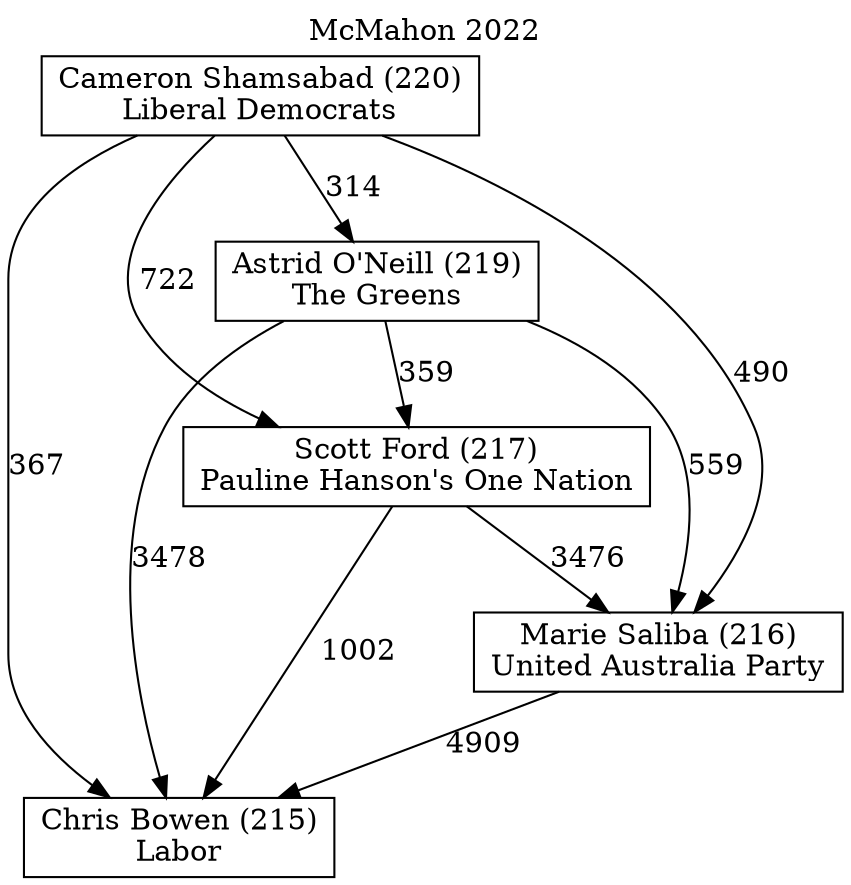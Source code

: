 // House preference flow
digraph "Chris Bowen (215)_McMahon_2022" {
	graph [label="McMahon 2022" labelloc=t mclimit=10]
	node [shape=box]
	"Astrid O'Neill (219)" [label="Astrid O'Neill (219)
The Greens"]
	"Cameron Shamsabad (220)" [label="Cameron Shamsabad (220)
Liberal Democrats"]
	"Chris Bowen (215)" [label="Chris Bowen (215)
Labor"]
	"Marie Saliba (216)" [label="Marie Saliba (216)
United Australia Party"]
	"Scott Ford (217)" [label="Scott Ford (217)
Pauline Hanson's One Nation"]
	"Astrid O'Neill (219)" -> "Chris Bowen (215)" [label=3478]
	"Astrid O'Neill (219)" -> "Marie Saliba (216)" [label=559]
	"Astrid O'Neill (219)" -> "Scott Ford (217)" [label=359]
	"Cameron Shamsabad (220)" -> "Astrid O'Neill (219)" [label=314]
	"Cameron Shamsabad (220)" -> "Chris Bowen (215)" [label=367]
	"Cameron Shamsabad (220)" -> "Marie Saliba (216)" [label=490]
	"Cameron Shamsabad (220)" -> "Scott Ford (217)" [label=722]
	"Marie Saliba (216)" -> "Chris Bowen (215)" [label=4909]
	"Scott Ford (217)" -> "Chris Bowen (215)" [label=1002]
	"Scott Ford (217)" -> "Marie Saliba (216)" [label=3476]
}
